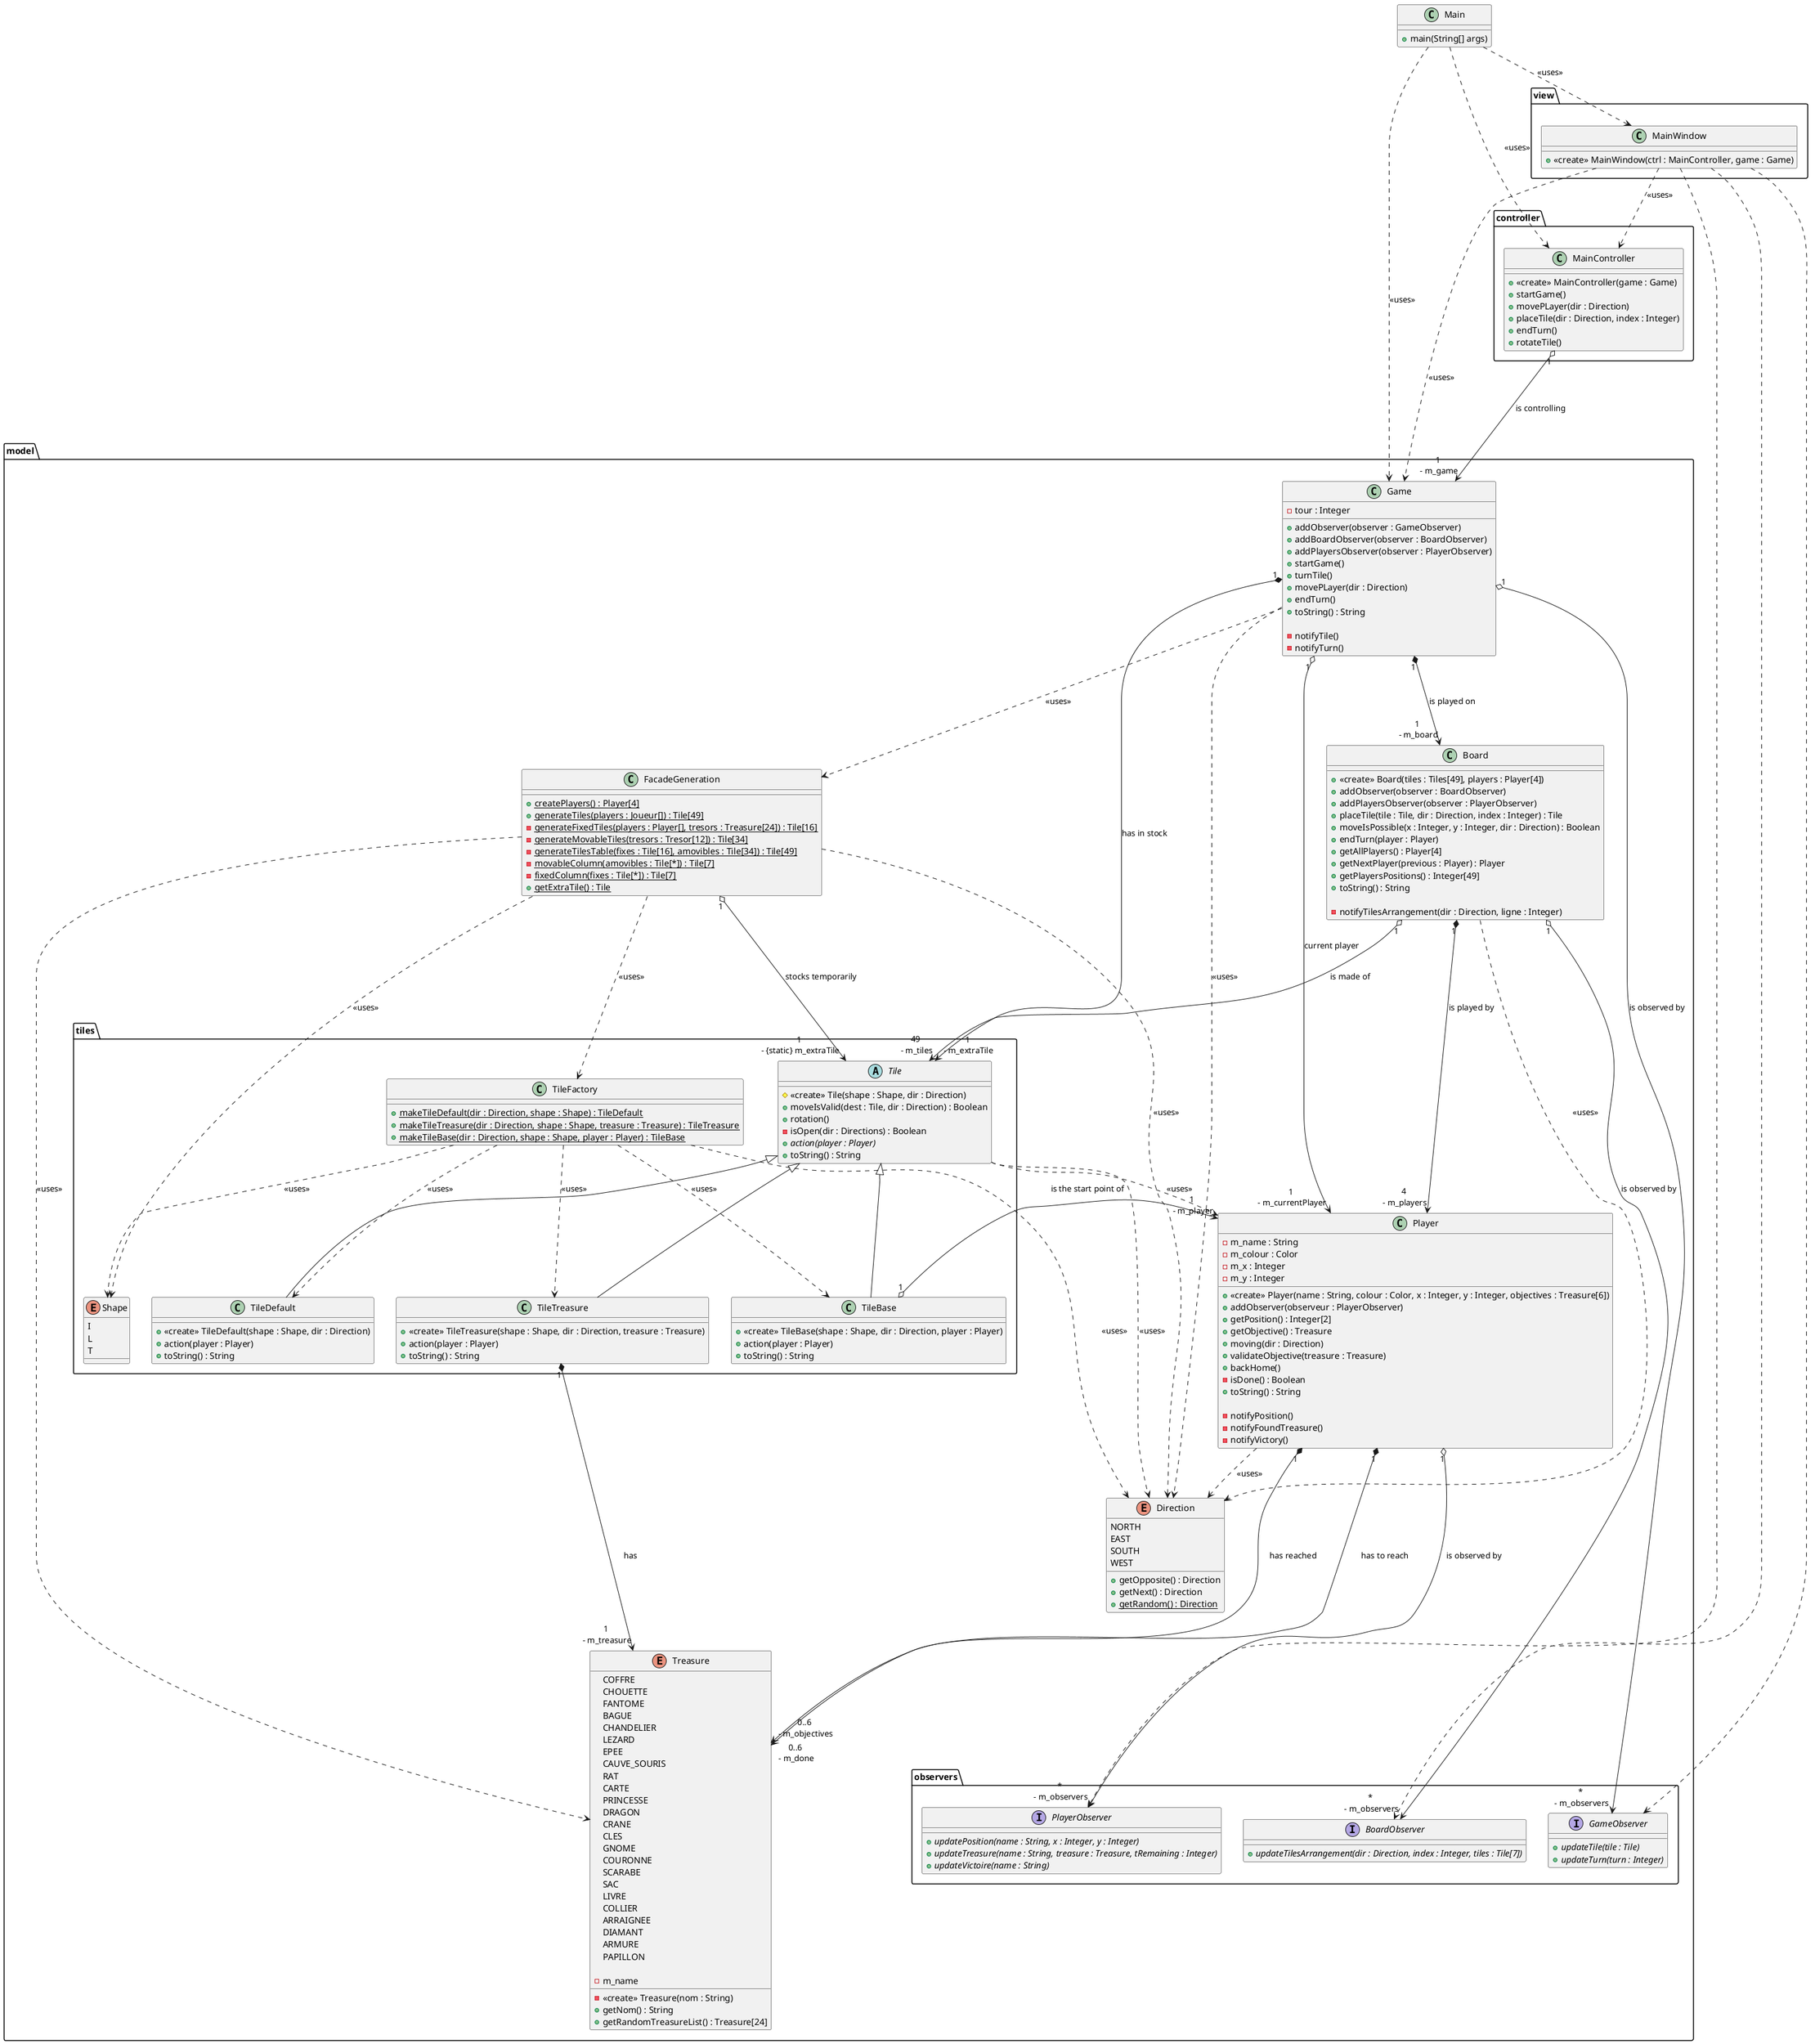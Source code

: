 @startuml
'https://plantuml.com/class-diagram

class Main
{
    + main(String[] args)
}

package model
{
    class Game
    {
        - tour : Integer

        + addObserver(observer : GameObserver)
        + addBoardObserver(observer : BoardObserver)
        + addPlayersObserver(observer : PlayerObserver)
        + startGame()
        + turnTile()
        + movePLayer(dir : Direction)
        + endTurn()
        + toString() : String

        - notifyTile()
        - notifyTurn()
    }

    class FacadeGeneration
    {
        + {static} createPlayers() : Player[4]
        + {static} generateTiles(players : Joueur[]) : Tile[49]
        - {static} generateFixedTiles(players : Player[], tresors : Treasure[24]) : Tile[16]
        - {static} generateMovableTiles(tresors : Tresor[12]) : Tile[34]
        - {static} generateTilesTable(fixes : Tile[16], amovibles : Tile[34]) : Tile[49]
        - {static} movableColumn(amovibles : Tile[*]) : Tile[7]
        - {static} fixedColumn(fixes : Tile[*]) : Tile[7]
        + {static} getExtraTile() : Tile
    }

    class Board
    {
        + <<create>> Board(tiles : Tiles[49], players : Player[4])
        + addObserver(observer : BoardObserver)
        + addPlayersObserver(observer : PlayerObserver)
        + placeTile(tile : Tile, dir : Direction, index : Integer) : Tile
        + moveIsPossible(x : Integer, y : Integer, dir : Direction) : Boolean
        + endTurn(player : Player)
        + getAllPlayers() : Player[4]
        + getNextPlayer(previous : Player) : Player
        + getPlayersPositions() : Integer[49]
        + toString() : String

        - notifyTilesArrangement(dir : Direction, ligne : Integer)
    }

    enum Direction
    {
        NORTH
        EAST
        SOUTH
        WEST

        + getOpposite() : Direction
        + getNext() : Direction
        + {static} getRandom() : Direction
    }

    package tiles
    {
        class TileFactory
        {
            + {static} makeTileDefault(dir : Direction, shape : Shape) : TileDefault
            + {static} makeTileTreasure(dir : Direction, shape : Shape, treasure : Treasure) : TileTreasure
            + {static} makeTileBase(dir : Direction, shape : Shape, player : Player) : TileBase
        }

        enum Shape
        {
            I
            L
            T
        }

        abstract class Tile
        {
            # <<create>> Tile(shape : Shape, dir : Direction)
            + moveIsValid(dest : Tile, dir : Direction) : Boolean
            + rotation()
            - isOpen(dir : Directions) : Boolean
            + {abstract} action(player : Player)
            + toString() : String
        }

        class TileDefault extends Tile
        {
            + <<create>> TileDefault(shape : Shape, dir : Direction)
            + action(player : Player)
            + toString() : String
        }

        class TileBase extends Tile
        {
            + <<create>> TileBase(shape : Shape, dir : Direction, player : Player)
            + action(player : Player)
            + toString() : String
        }

        class TileTreasure extends Tile
        {
            + <<create>> TileTreasure(shape : Shape, dir : Direction, treasure : Treasure)
            + action(player : Player)
            + toString() : String
        }
    }

    class Player
    {
        - m_name : String
        - m_colour : Color
        - m_x : Integer
        - m_y : Integer

        + <<create>> Player(name : String, colour : Color, x : Integer, y : Integer, objectives : Treasure[6])
        + addObserver(observeur : PlayerObserver)
        + getPosition() : Integer[2]
        + getObjective() : Treasure
        + moving(dir : Direction)
        + validateObjective(treasure : Treasure)
        + backHome()
        - isDone() : Boolean
        + toString() : String

        - notifyPosition()
        - notifyFoundTreasure()
        - notifyVictory()
    }

    enum Treasure
    {
        COFFRE
        CHOUETTE
        FANTOME
        BAGUE
        CHANDELIER
        LEZARD
        EPEE
        CAUVE_SOURIS
        RAT
        CARTE
        PRINCESSE
        DRAGON
        CRANE
        CLES
        GNOME
        COURONNE
        SCARABE
        SAC
        LIVRE
        COLLIER
        ARRAIGNEE
        DIAMANT
        ARMURE
        PAPILLON

        - <<create>> Treasure(nom : String)
        - m_name
        + getNom() : String
        + getRandomTreasureList() : Treasure[24]
    }

    package observers
    {
        interface PlayerObserver
        {
            + {abstract} updatePosition(name : String, x : Integer, y : Integer)
            + {abstract} updateTreasure(name : String, treasure : Treasure, tRemaining : Integer)
            + {abstract} updateVictoire(name : String)
        }

        interface BoardObserver
        {
            + {abstract} updateTilesArrangement(dir : Direction, index : Integer, tiles : Tile[7])
        }

        interface GameObserver
        {
            + {abstract} updateTile(tile : Tile)
            + {abstract} updateTurn(turn : Integer)
        }
    }
}

package view
{
    class MainWindow
    {
        + <<create>> MainWindow(ctrl : MainController, game : Game)
    }
}

package controller
{
    class MainController
    {
        + <<create>> MainController(game : Game)
        + startGame()
        + movePLayer(dir : Direction)
        + placeTile(dir : Direction, index : Integer)
        + endTurn()
        + rotateTile()
    }
}

MainWindow ...> GameObserver
MainWindow ...> BoardObserver
MainWindow ...> PlayerObserver

Main ..> Game : <<uses>>
Main ..> MainController : <<uses>>
Main ..> MainWindow : <<uses>>
Player ..> Direction : <<uses>>
Tile ..> Direction : <<uses>>
Tile ..> Player : <<uses>>
TileFactory ..> TileDefault : <<uses>>
TileFactory ..> TileTreasure : <<uses>>
TileFactory ..> TileBase : <<uses>>
TileFactory ..> Direction : <<uses>>
TileFactory ..> Shape : <<uses>>
Board ..> Direction : <<uses>>
Game ..> Direction : <<uses>>
Game ..> FacadeGeneration : <<uses>>
FacadeGeneration ..> TileFactory : <<uses>>
FacadeGeneration ..> Shape : <<uses>>
FacadeGeneration ..> Direction : <<uses>>
FacadeGeneration ..> Treasure : <<uses>>
MainWindow ..> MainController : <<uses>>
MainWindow ..> Game : <<uses>>

Game "1" *---> "1\n - m_board" Board : is played on
Game "1" *---> "1\n - m_extraTile" Tile : has in stock
Game "1" o---> "1\n - m_currentPlayer" Player : current player
Game "1" o---> "*\n - m_observers" GameObserver : is observed by

FacadeGeneration "1" o---> "1\n - {static} m_extraTile" Tile : stocks temporarily

Board "1" o---> "49\n - m_tiles" Tile : is made of
Board "1" *---> "4\n - m_players" Player : is played by
Board "1" o---> "*\n - m_observers" BoardObserver : is observed by

TileTreasure "1" *---> "1\n - m_treasure" Treasure : has
TileBase "1" o---> "1\n - m_player" Player : is the start point of

Player "1" *---> "0..6\n - m_objectives" Treasure : has to reach
Player "1" *---> "0..6\n - m_done" Treasure : has reached
Player "1" o---> "*\n - m_observers" PlayerObserver : is observed by

MainController "1" o---> "1\n - m_game" Game : is controlling

@enduml